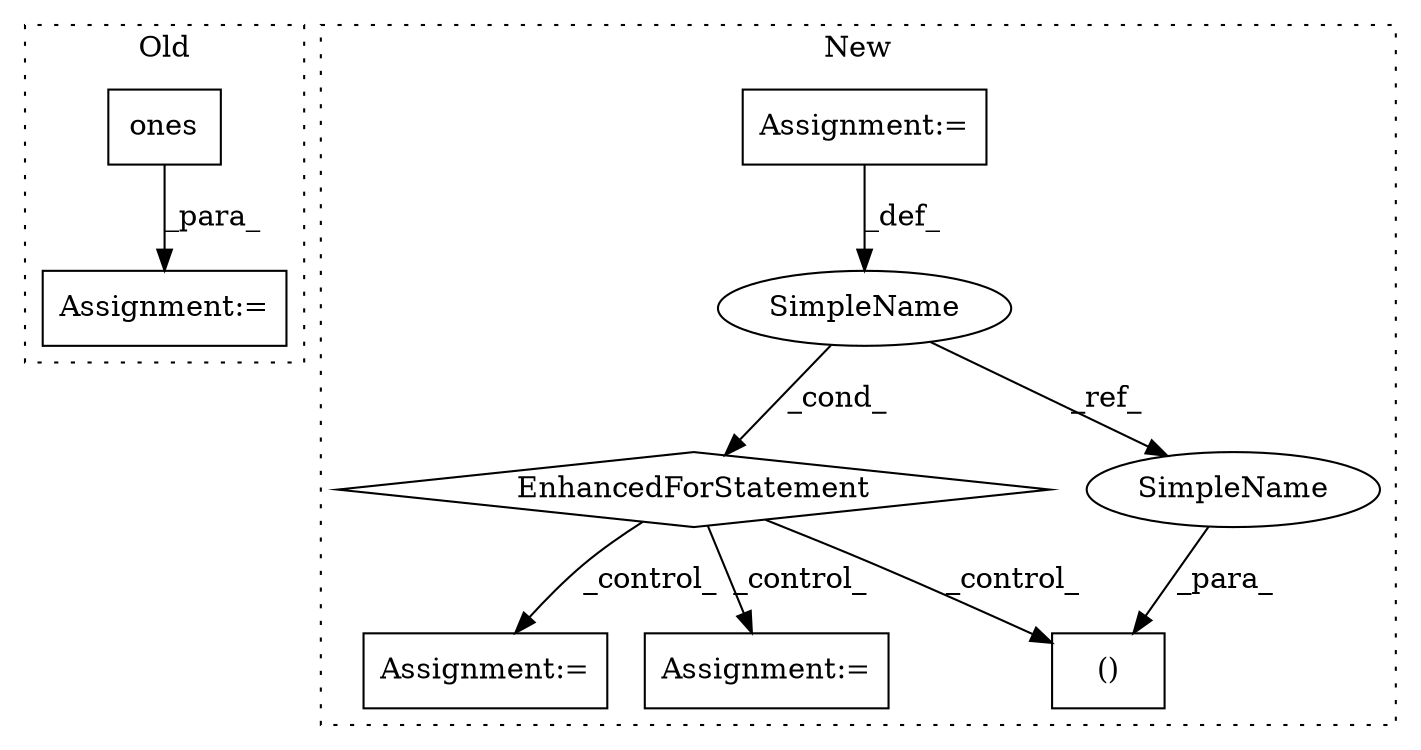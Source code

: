 digraph G {
subgraph cluster0 {
1 [label="ones" a="32" s="4653,4663" l="5,1" shape="box"];
4 [label="Assignment:=" a="7" s="4646" l="1" shape="box"];
label = "Old";
style="dotted";
}
subgraph cluster1 {
2 [label="EnhancedForStatement" a="70" s="4463,4543" l="53,2" shape="diamond"];
3 [label="Assignment:=" a="7" s="4463,4543" l="53,2" shape="box"];
5 [label="Assignment:=" a="7" s="5109" l="1" shape="box"];
6 [label="SimpleName" a="42" s="4520" l="9" shape="ellipse"];
7 [label="Assignment:=" a="7" s="4871" l="34" shape="box"];
8 [label="()" a="106" s="5213" l="23" shape="box"];
9 [label="SimpleName" a="42" s="5213" l="9" shape="ellipse"];
label = "New";
style="dotted";
}
1 -> 4 [label="_para_"];
2 -> 8 [label="_control_"];
2 -> 7 [label="_control_"];
2 -> 5 [label="_control_"];
3 -> 6 [label="_def_"];
6 -> 2 [label="_cond_"];
6 -> 9 [label="_ref_"];
9 -> 8 [label="_para_"];
}